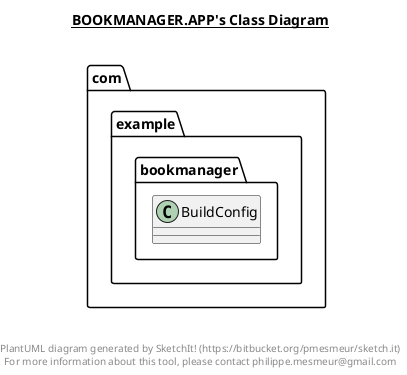 @startuml

title __BOOKMANAGER.APP's Class Diagram__\n

  namespace com.example.bookmanager {
    class com.example.bookmanager.BuildConfig {
    }
  }
  



right footer


PlantUML diagram generated by SketchIt! (https://bitbucket.org/pmesmeur/sketch.it)
For more information about this tool, please contact philippe.mesmeur@gmail.com
endfooter

@enduml
